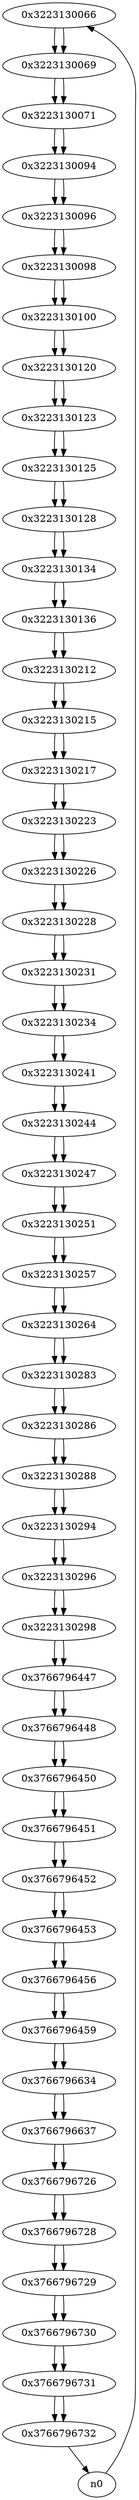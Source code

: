 digraph G{
/* nodes */
  n1 [label="0x3223130066"]
  n2 [label="0x3223130069"]
  n3 [label="0x3223130071"]
  n4 [label="0x3223130094"]
  n5 [label="0x3223130096"]
  n6 [label="0x3223130098"]
  n7 [label="0x3223130100"]
  n8 [label="0x3223130120"]
  n9 [label="0x3223130123"]
  n10 [label="0x3223130125"]
  n11 [label="0x3223130128"]
  n12 [label="0x3223130134"]
  n13 [label="0x3223130136"]
  n14 [label="0x3223130212"]
  n15 [label="0x3223130215"]
  n16 [label="0x3223130217"]
  n17 [label="0x3223130223"]
  n18 [label="0x3223130226"]
  n19 [label="0x3223130228"]
  n20 [label="0x3223130231"]
  n21 [label="0x3223130234"]
  n22 [label="0x3223130241"]
  n23 [label="0x3223130244"]
  n24 [label="0x3223130247"]
  n25 [label="0x3223130251"]
  n26 [label="0x3223130257"]
  n27 [label="0x3223130264"]
  n28 [label="0x3223130283"]
  n29 [label="0x3223130286"]
  n30 [label="0x3223130288"]
  n31 [label="0x3223130294"]
  n32 [label="0x3223130296"]
  n33 [label="0x3223130298"]
  n34 [label="0x3766796447"]
  n35 [label="0x3766796448"]
  n36 [label="0x3766796450"]
  n37 [label="0x3766796451"]
  n38 [label="0x3766796452"]
  n39 [label="0x3766796453"]
  n40 [label="0x3766796456"]
  n41 [label="0x3766796459"]
  n42 [label="0x3766796634"]
  n43 [label="0x3766796637"]
  n44 [label="0x3766796726"]
  n45 [label="0x3766796728"]
  n46 [label="0x3766796729"]
  n47 [label="0x3766796730"]
  n48 [label="0x3766796731"]
  n49 [label="0x3766796732"]
/* edges */
n1 -> n2;
n0 -> n1;
n2 -> n3;
n1 -> n2;
n3 -> n4;
n2 -> n3;
n4 -> n5;
n3 -> n4;
n5 -> n6;
n4 -> n5;
n6 -> n7;
n5 -> n6;
n7 -> n8;
n6 -> n7;
n8 -> n9;
n7 -> n8;
n9 -> n10;
n8 -> n9;
n10 -> n11;
n9 -> n10;
n11 -> n12;
n10 -> n11;
n12 -> n13;
n11 -> n12;
n13 -> n14;
n12 -> n13;
n14 -> n15;
n13 -> n14;
n15 -> n16;
n14 -> n15;
n16 -> n17;
n15 -> n16;
n17 -> n18;
n16 -> n17;
n18 -> n19;
n17 -> n18;
n19 -> n20;
n18 -> n19;
n20 -> n21;
n19 -> n20;
n21 -> n22;
n20 -> n21;
n22 -> n23;
n21 -> n22;
n23 -> n24;
n22 -> n23;
n24 -> n25;
n23 -> n24;
n25 -> n26;
n24 -> n25;
n26 -> n27;
n25 -> n26;
n27 -> n28;
n26 -> n27;
n28 -> n29;
n27 -> n28;
n29 -> n30;
n28 -> n29;
n30 -> n31;
n29 -> n30;
n31 -> n32;
n30 -> n31;
n32 -> n33;
n31 -> n32;
n33 -> n34;
n32 -> n33;
n34 -> n35;
n33 -> n34;
n35 -> n36;
n34 -> n35;
n36 -> n37;
n35 -> n36;
n37 -> n38;
n36 -> n37;
n38 -> n39;
n37 -> n38;
n39 -> n40;
n38 -> n39;
n40 -> n41;
n39 -> n40;
n41 -> n42;
n40 -> n41;
n42 -> n43;
n41 -> n42;
n43 -> n44;
n42 -> n43;
n44 -> n45;
n43 -> n44;
n45 -> n46;
n44 -> n45;
n46 -> n47;
n45 -> n46;
n47 -> n48;
n46 -> n47;
n48 -> n49;
n47 -> n48;
n49 -> n0;
n48 -> n49;
}

